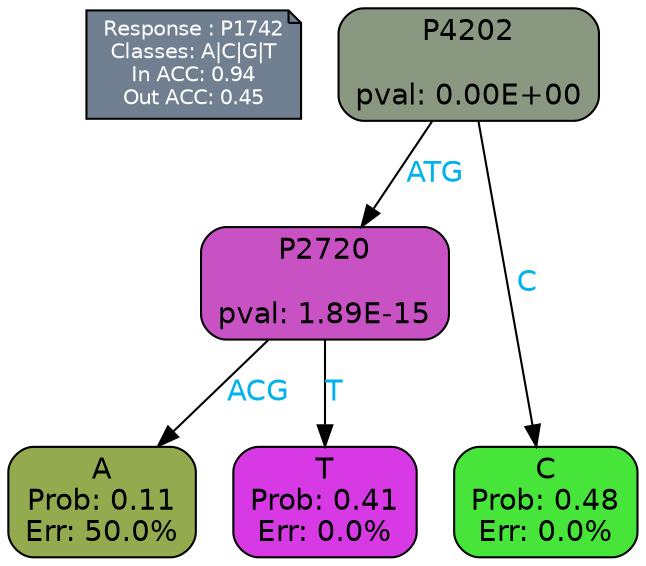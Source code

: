 digraph Tree {
node [shape=box, style="filled, rounded", color="black", fontname=helvetica] ;
graph [ranksep=equally, splines=polylines, bgcolor=transparent, dpi=600] ;
edge [fontname=helvetica] ;
LEGEND [label="Response : P1742
Classes: A|C|G|T
In ACC: 0.94
Out ACC: 0.45
",shape=note,align=left,style=filled,fillcolor="slategray",fontcolor="white",fontsize=10];1 [label="P4202

pval: 0.00E+00", fillcolor="#8a9881"] ;
2 [label="P2720

pval: 1.89E-15", fillcolor="#c851c4"] ;
3 [label="A
Prob: 0.11
Err: 50.0%", fillcolor="#94aa4e"] ;
4 [label="T
Prob: 0.41
Err: 0.0%", fillcolor="#d739e5"] ;
5 [label="C
Prob: 0.48
Err: 0.0%", fillcolor="#47e539"] ;
1 -> 2 [label="ATG",fontcolor=deepskyblue2] ;
1 -> 5 [label="C",fontcolor=deepskyblue2] ;
2 -> 3 [label="ACG",fontcolor=deepskyblue2] ;
2 -> 4 [label="T",fontcolor=deepskyblue2] ;
{rank = same; 3;4;5;}{rank = same; LEGEND;1;}}